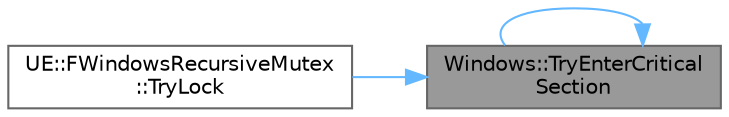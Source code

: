 digraph "Windows::TryEnterCriticalSection"
{
 // INTERACTIVE_SVG=YES
 // LATEX_PDF_SIZE
  bgcolor="transparent";
  edge [fontname=Helvetica,fontsize=10,labelfontname=Helvetica,labelfontsize=10];
  node [fontname=Helvetica,fontsize=10,shape=box,height=0.2,width=0.4];
  rankdir="RL";
  Node1 [id="Node000001",label="Windows::TryEnterCritical\lSection",height=0.2,width=0.4,color="gray40", fillcolor="grey60", style="filled", fontcolor="black",tooltip=" "];
  Node1 -> Node1 [id="edge1_Node000001_Node000001",dir="back",color="steelblue1",style="solid",tooltip=" "];
  Node1 -> Node2 [id="edge2_Node000001_Node000002",dir="back",color="steelblue1",style="solid",tooltip=" "];
  Node2 [id="Node000002",label="UE::FWindowsRecursiveMutex\l::TryLock",height=0.2,width=0.4,color="grey40", fillcolor="white", style="filled",URL="$df/d40/classUE_1_1FWindowsRecursiveMutex.html#a7a220226aef75d9ec460d2b43e538bc6",tooltip=" "];
}
